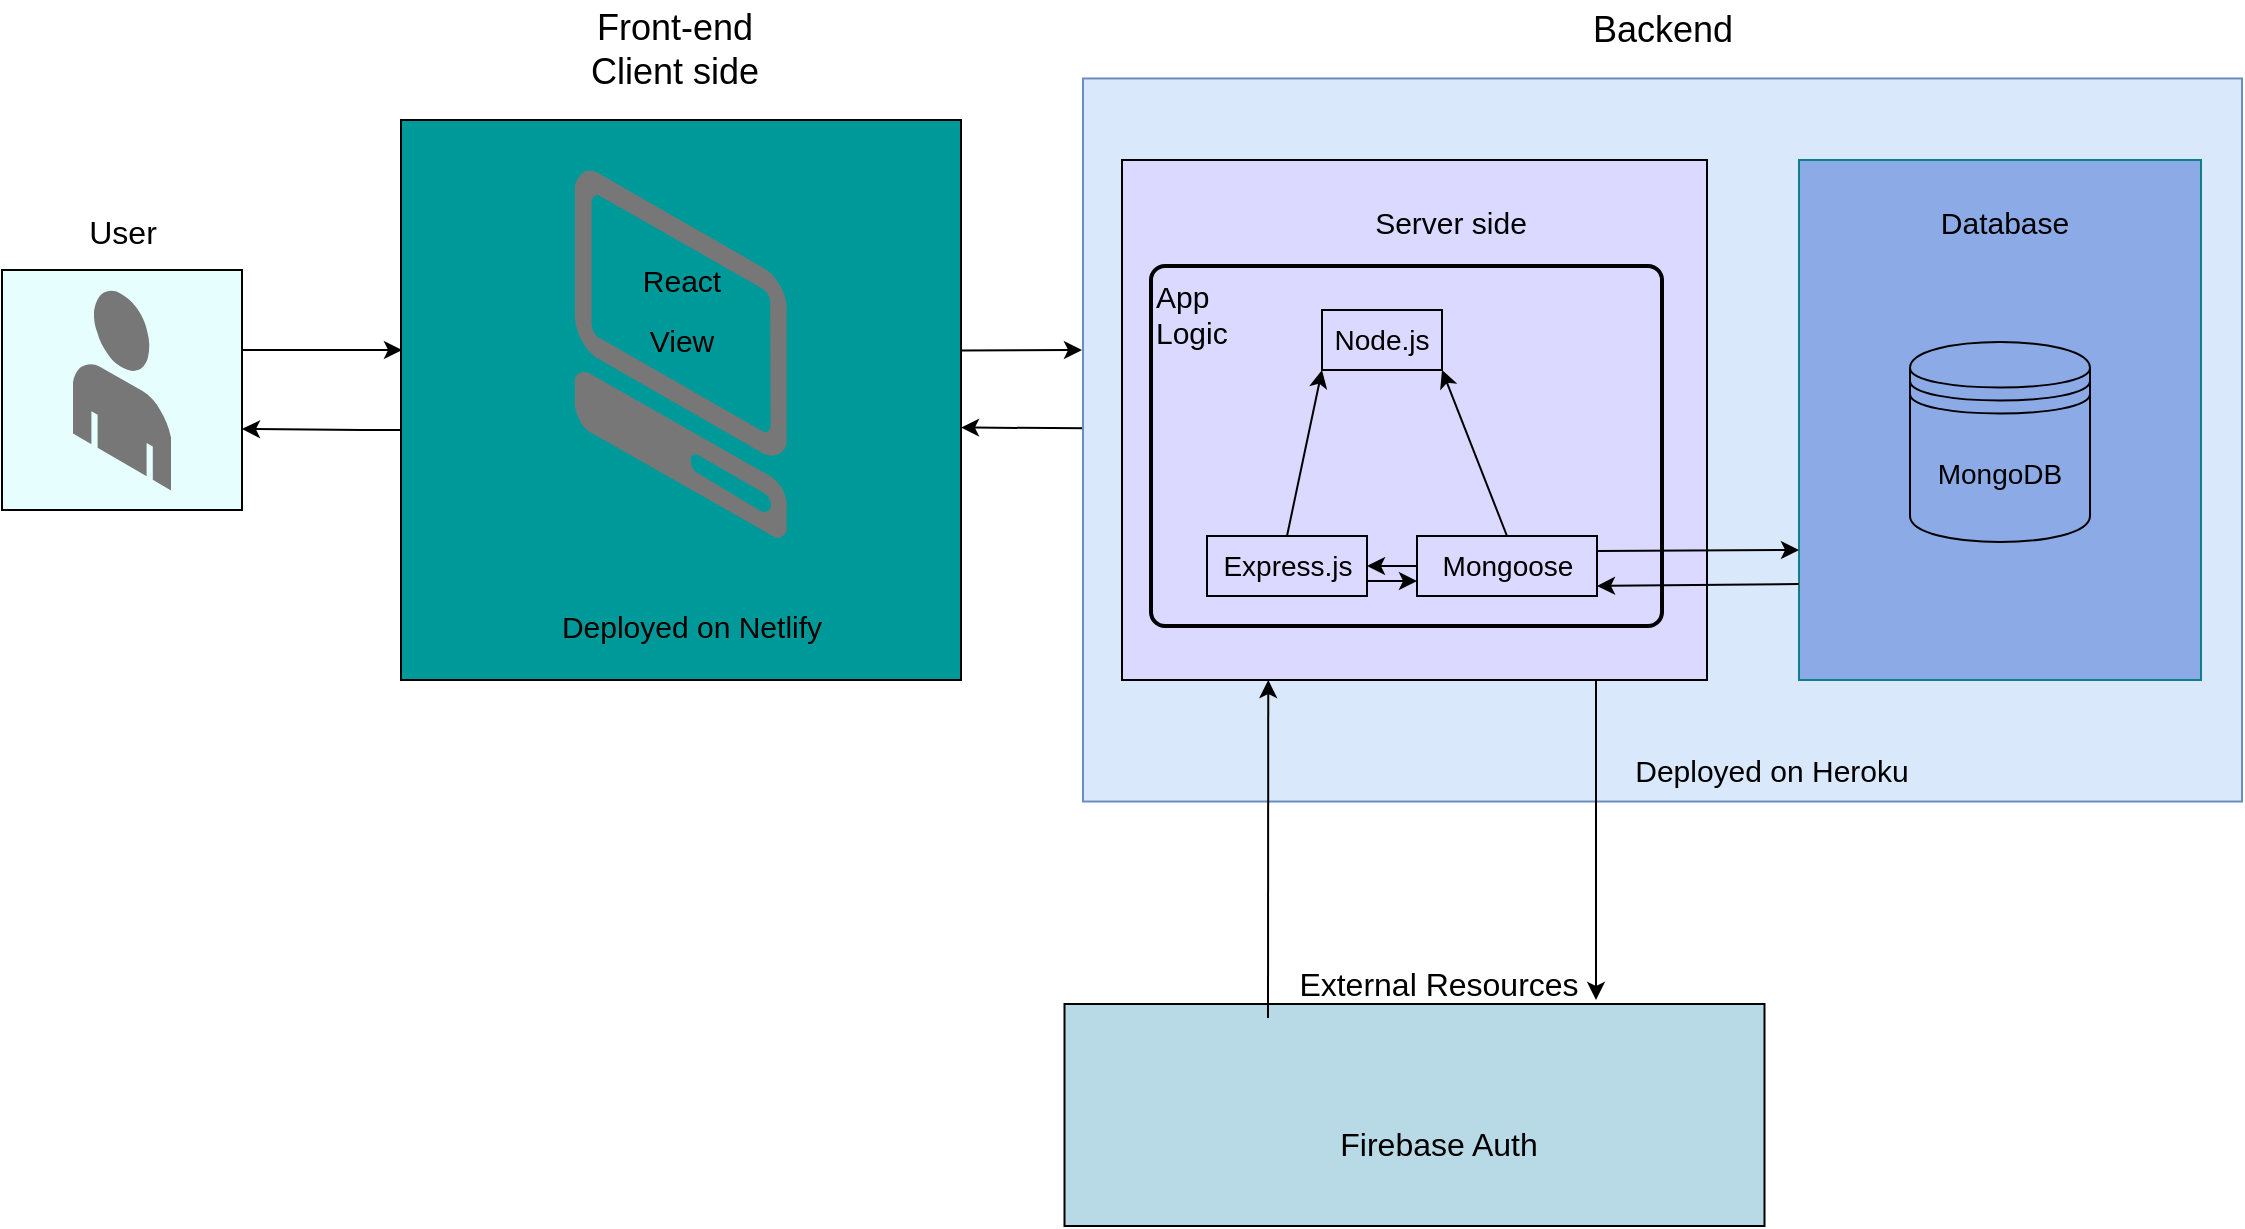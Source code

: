 <mxfile version="15.8.3" type="device"><diagram id="nQg755R2o5JSsCplqq-R" name="Page-1"><mxGraphModel dx="802" dy="821" grid="1" gridSize="10" guides="1" tooltips="1" connect="1" arrows="1" fold="1" page="1" pageScale="1" pageWidth="1169" pageHeight="827" math="0" shadow="0"><root><mxCell id="0"/><mxCell id="1" parent="0"/><mxCell id="7ZN49ttyXsNhsvp9rvuS-36" value="" style="endArrow=classic;html=1;rounded=0;" edge="1" parent="1"><mxGeometry width="50" height="50" relative="1" as="geometry"><mxPoint x="140" y="235" as="sourcePoint"/><mxPoint x="220" y="235" as="targetPoint"/></mxGeometry></mxCell><mxCell id="7ZN49ttyXsNhsvp9rvuS-37" value="User" style="text;html=1;align=center;verticalAlign=middle;resizable=0;points=[];autosize=1;strokeColor=none;fillColor=none;fontSize=16;" vertex="1" parent="1"><mxGeometry x="54.5" y="166" width="50" height="20" as="geometry"/></mxCell><mxCell id="7ZN49ttyXsNhsvp9rvuS-18" value="" style="whiteSpace=wrap;html=1;aspect=fixed;fillColor=#E6FFFE;" vertex="1" parent="1"><mxGeometry x="20" y="195" width="120" height="120" as="geometry"/></mxCell><mxCell id="7ZN49ttyXsNhsvp9rvuS-12" value="" style="verticalLabelPosition=bottom;html=1;verticalAlign=top;strokeWidth=1;align=center;outlineConnect=0;dashed=0;outlineConnect=0;shape=mxgraph.aws3d.end_user;strokeColor=none;fillColor=#777777;aspect=fixed;" vertex="1" parent="1"><mxGeometry x="55.5" y="204.77" width="49" height="100.46" as="geometry"/></mxCell><mxCell id="7ZN49ttyXsNhsvp9rvuS-44" value="Front-end&lt;br style=&quot;font-size: 18px;&quot;&gt;Client side" style="text;html=1;align=center;verticalAlign=middle;resizable=0;points=[];autosize=1;strokeColor=none;fillColor=none;fontSize=18;" vertex="1" parent="1"><mxGeometry x="306.42" y="60" width="100" height="50" as="geometry"/></mxCell><mxCell id="7ZN49ttyXsNhsvp9rvuS-41" value="" style="endArrow=classic;html=1;rounded=0;entryX=1.006;entryY=0.7;entryDx=0;entryDy=0;entryPerimeter=0;" edge="1" parent="1"><mxGeometry width="50" height="50" relative="1" as="geometry"><mxPoint x="579.5" y="274.26" as="sourcePoint"/><mxPoint x="499.5" y="273.76" as="targetPoint"/></mxGeometry></mxCell><mxCell id="7ZN49ttyXsNhsvp9rvuS-39" value="" style="endArrow=classic;html=1;rounded=0;" edge="1" parent="1"><mxGeometry width="50" height="50" relative="1" as="geometry"><mxPoint x="499.5" y="235.26" as="sourcePoint"/><mxPoint x="560" y="235" as="targetPoint"/></mxGeometry></mxCell><mxCell id="7ZN49ttyXsNhsvp9rvuS-56" value="" style="endArrow=classic;html=1;rounded=0;entryX=1.006;entryY=0.7;entryDx=0;entryDy=0;entryPerimeter=0;" edge="1" parent="1"><mxGeometry width="50" height="50" relative="1" as="geometry"><mxPoint x="220" y="275" as="sourcePoint"/><mxPoint x="140" y="274.5" as="targetPoint"/><Array as="points"><mxPoint x="200" y="275"/></Array></mxGeometry></mxCell><mxCell id="7ZN49ttyXsNhsvp9rvuS-59" value="" style="rounded=0;whiteSpace=wrap;html=1;align=left;labelBackgroundColor=none;fillColor=#B8DAE6;" vertex="1" parent="1"><mxGeometry x="551.25" y="562" width="350" height="111" as="geometry"/></mxCell><mxCell id="7ZN49ttyXsNhsvp9rvuS-62" value="External Resources" style="text;html=1;align=center;verticalAlign=middle;resizable=0;points=[];autosize=1;strokeColor=none;fillColor=none;fontSize=16;" vertex="1" parent="1"><mxGeometry x="657.5" y="542" width="160" height="20" as="geometry"/></mxCell><mxCell id="7ZN49ttyXsNhsvp9rvuS-63" value="Firebase Auth" style="text;html=1;align=center;verticalAlign=middle;resizable=0;points=[];autosize=1;strokeColor=none;fillColor=none;fontSize=16;" vertex="1" parent="1"><mxGeometry x="682.5" y="622" width="110" height="20" as="geometry"/></mxCell><mxCell id="7ZN49ttyXsNhsvp9rvuS-66" value="" style="rounded=0;whiteSpace=wrap;html=1;align=center;labelBackgroundColor=#CCE5FF;fillColor=#DAE8FC;strokeColor=#6c8ebf;" vertex="1" parent="1"><mxGeometry x="560.5" y="99.23" width="579.5" height="361.54" as="geometry"/></mxCell><mxCell id="7ZN49ttyXsNhsvp9rvuS-68" value="&lt;font style=&quot;font-size: 18px;&quot;&gt;Backend&lt;/font&gt;" style="text;html=1;align=center;verticalAlign=middle;resizable=0;points=[];autosize=1;strokeColor=none;fillColor=none;fontSize=18;" vertex="1" parent="1"><mxGeometry x="805.25" y="60" width="90" height="30" as="geometry"/></mxCell><mxCell id="7ZN49ttyXsNhsvp9rvuS-69" value="" style="rounded=0;whiteSpace=wrap;html=1;align=center;fillColor=#DBD9FF;strokeColor=default;" vertex="1" parent="1"><mxGeometry x="580" y="140" width="292.5" height="260" as="geometry"/></mxCell><mxCell id="7ZN49ttyXsNhsvp9rvuS-70" value="&lt;font style=&quot;font-size: 15px&quot;&gt;Server side&lt;/font&gt;" style="text;html=1;strokeColor=none;fillColor=none;align=center;verticalAlign=middle;whiteSpace=wrap;rounded=0;" vertex="1" parent="1"><mxGeometry x="686.5" y="156" width="115" height="30" as="geometry"/></mxCell><mxCell id="7ZN49ttyXsNhsvp9rvuS-24" value="&lt;font style=&quot;font-size: 15px&quot;&gt;App&lt;br&gt;Logic&lt;/font&gt;" style="rounded=1;whiteSpace=wrap;html=1;absoluteArcSize=1;arcSize=14;strokeWidth=2;align=left;verticalAlign=top;fillColor=#DBD9FF;" vertex="1" parent="1"><mxGeometry x="594.5" y="193" width="255.5" height="180" as="geometry"/></mxCell><mxCell id="7ZN49ttyXsNhsvp9rvuS-71" value="&lt;font style=&quot;font-size: 14px&quot;&gt;Node.js&lt;/font&gt;" style="text;html=1;strokeColor=default;fillColor=none;align=center;verticalAlign=middle;whiteSpace=wrap;rounded=0;" vertex="1" parent="1"><mxGeometry x="680" y="215" width="60" height="30" as="geometry"/></mxCell><mxCell id="7ZN49ttyXsNhsvp9rvuS-74" value="" style="rounded=0;whiteSpace=wrap;html=1;align=center;fillColor=#8CAAE6;strokeColor=#0e8088;" vertex="1" parent="1"><mxGeometry x="918.5" y="140" width="201" height="260" as="geometry"/></mxCell><mxCell id="7ZN49ttyXsNhsvp9rvuS-76" value="&lt;font style=&quot;font-size: 14px&quot;&gt;MongoDB&lt;/font&gt;" style="shape=datastore;whiteSpace=wrap;html=1;fillColor=#8CAAE6;" vertex="1" parent="1"><mxGeometry x="974" y="231" width="90" height="100" as="geometry"/></mxCell><mxCell id="7ZN49ttyXsNhsvp9rvuS-77" value="&lt;font style=&quot;font-size: 15px&quot;&gt;Database&lt;/font&gt;" style="text;html=1;strokeColor=none;fillColor=none;align=center;verticalAlign=middle;whiteSpace=wrap;rounded=0;" vertex="1" parent="1"><mxGeometry x="979" y="156" width="85" height="30" as="geometry"/></mxCell><mxCell id="7ZN49ttyXsNhsvp9rvuS-79" value="" style="endArrow=classic;html=1;rounded=0;entryX=1;entryY=1;entryDx=0;entryDy=0;exitX=0.005;exitY=0.611;exitDx=0;exitDy=0;exitPerimeter=0;" edge="1" parent="1"><mxGeometry width="50" height="50" relative="1" as="geometry"><mxPoint x="918.495" y="352.0" as="sourcePoint"/><mxPoint x="817.5" y="353" as="targetPoint"/></mxGeometry></mxCell><mxCell id="7ZN49ttyXsNhsvp9rvuS-80" value="Deployed on Heroku" style="text;html=1;strokeColor=none;fillColor=none;align=center;verticalAlign=middle;whiteSpace=wrap;rounded=0;fontSize=15;" vertex="1" parent="1"><mxGeometry x="800" y="430" width="210" height="30" as="geometry"/></mxCell><mxCell id="7ZN49ttyXsNhsvp9rvuS-81" value="" style="endArrow=classic;html=1;rounded=0;entryX=0.25;entryY=1;entryDx=0;entryDy=0;" edge="1" parent="1" target="7ZN49ttyXsNhsvp9rvuS-69"><mxGeometry width="50" height="50" relative="1" as="geometry"><mxPoint x="653" y="569" as="sourcePoint"/><mxPoint x="667.5" y="453" as="targetPoint"/></mxGeometry></mxCell><mxCell id="7ZN49ttyXsNhsvp9rvuS-82" value="" style="endArrow=classic;html=1;rounded=0;" edge="1" parent="1"><mxGeometry width="50" height="50" relative="1" as="geometry"><mxPoint x="817" y="400" as="sourcePoint"/><mxPoint x="817" y="560" as="targetPoint"/></mxGeometry></mxCell><mxCell id="7ZN49ttyXsNhsvp9rvuS-85" value="" style="endArrow=classic;html=1;rounded=0;fontSize=15;exitX=0.5;exitY=0;exitDx=0;exitDy=0;entryX=0;entryY=1;entryDx=0;entryDy=0;" edge="1" parent="1" source="7ZN49ttyXsNhsvp9rvuS-102" target="7ZN49ttyXsNhsvp9rvuS-71"><mxGeometry width="50" height="50" relative="1" as="geometry"><mxPoint x="621.94" y="328.36" as="sourcePoint"/><mxPoint x="712.5" y="243" as="targetPoint"/></mxGeometry></mxCell><mxCell id="7ZN49ttyXsNhsvp9rvuS-90" value="" style="rounded=0;whiteSpace=wrap;html=1;labelBackgroundColor=#D1E1ED;fontSize=15;strokeColor=default;fillColor=#009999;align=center;verticalAlign=top;" vertex="1" parent="1"><mxGeometry x="219.5" y="120" width="280" height="280" as="geometry"/></mxCell><mxCell id="7ZN49ttyXsNhsvp9rvuS-92" value="View" style="text;html=1;strokeColor=none;fillColor=none;align=center;verticalAlign=middle;whiteSpace=wrap;rounded=0;labelBackgroundColor=#009999;fontSize=15;" vertex="1" parent="1"><mxGeometry x="329.5" y="215" width="60" height="30" as="geometry"/></mxCell><mxCell id="7ZN49ttyXsNhsvp9rvuS-93" value="React" style="text;html=1;strokeColor=none;fillColor=none;align=center;verticalAlign=middle;whiteSpace=wrap;rounded=0;labelBackgroundColor=#009999;fontSize=15;" vertex="1" parent="1"><mxGeometry x="329.5" y="185" width="60" height="30" as="geometry"/></mxCell><mxCell id="7ZN49ttyXsNhsvp9rvuS-94" value="Deployed on Netlify" style="text;html=1;strokeColor=none;fillColor=none;align=center;verticalAlign=middle;whiteSpace=wrap;rounded=0;labelBackgroundColor=#009999;fontSize=15;" vertex="1" parent="1"><mxGeometry x="269.5" y="358" width="190" height="30" as="geometry"/></mxCell><mxCell id="7ZN49ttyXsNhsvp9rvuS-97" value="" style="verticalLabelPosition=bottom;html=1;verticalAlign=top;strokeWidth=1;align=center;outlineConnect=0;dashed=0;outlineConnect=0;shape=mxgraph.aws3d.client;aspect=fixed;strokeColor=none;fillColor=#777777;" vertex="1" parent="1"><mxGeometry x="306.42" y="145" width="106.15" height="184" as="geometry"/></mxCell><mxCell id="7ZN49ttyXsNhsvp9rvuS-103" value="" style="edgeStyle=orthogonalEdgeStyle;rounded=0;orthogonalLoop=1;jettySize=auto;html=1;fontSize=16;" edge="1" parent="1" source="7ZN49ttyXsNhsvp9rvuS-101" target="7ZN49ttyXsNhsvp9rvuS-102"><mxGeometry relative="1" as="geometry"/></mxCell><mxCell id="7ZN49ttyXsNhsvp9rvuS-101" value="&lt;font style=&quot;font-size: 14px&quot;&gt;Mongoose&lt;/font&gt;" style="text;html=1;strokeColor=default;fillColor=none;align=center;verticalAlign=middle;whiteSpace=wrap;rounded=0;" vertex="1" parent="1"><mxGeometry x="727.5" y="328" width="90" height="30" as="geometry"/></mxCell><mxCell id="7ZN49ttyXsNhsvp9rvuS-102" value="&lt;font style=&quot;font-size: 14px&quot;&gt;Express.js&lt;/font&gt;" style="text;html=1;strokeColor=default;fillColor=none;align=center;verticalAlign=middle;whiteSpace=wrap;rounded=0;" vertex="1" parent="1"><mxGeometry x="622.5" y="328" width="80" height="30" as="geometry"/></mxCell><mxCell id="7ZN49ttyXsNhsvp9rvuS-104" value="" style="endArrow=classic;html=1;rounded=0;fontSize=16;exitX=1;exitY=0.75;exitDx=0;exitDy=0;entryX=0;entryY=0.75;entryDx=0;entryDy=0;" edge="1" parent="1" source="7ZN49ttyXsNhsvp9rvuS-102" target="7ZN49ttyXsNhsvp9rvuS-101"><mxGeometry width="50" height="50" relative="1" as="geometry"><mxPoint x="830" y="490" as="sourcePoint"/><mxPoint x="880" y="440" as="targetPoint"/></mxGeometry></mxCell><mxCell id="7ZN49ttyXsNhsvp9rvuS-105" value="" style="endArrow=classic;html=1;rounded=0;fontSize=16;exitX=0.5;exitY=0;exitDx=0;exitDy=0;entryX=1;entryY=1;entryDx=0;entryDy=0;" edge="1" parent="1" source="7ZN49ttyXsNhsvp9rvuS-101" target="7ZN49ttyXsNhsvp9rvuS-71"><mxGeometry width="50" height="50" relative="1" as="geometry"><mxPoint x="480" y="540" as="sourcePoint"/><mxPoint x="530" y="490" as="targetPoint"/></mxGeometry></mxCell><mxCell id="7ZN49ttyXsNhsvp9rvuS-107" value="" style="endArrow=classic;html=1;rounded=0;fontSize=16;entryX=0;entryY=0.75;entryDx=0;entryDy=0;exitX=1;exitY=0.25;exitDx=0;exitDy=0;" edge="1" parent="1" source="7ZN49ttyXsNhsvp9rvuS-101" target="7ZN49ttyXsNhsvp9rvuS-74"><mxGeometry width="50" height="50" relative="1" as="geometry"><mxPoint x="680" y="370" as="sourcePoint"/><mxPoint x="730" y="320" as="targetPoint"/></mxGeometry></mxCell></root></mxGraphModel></diagram></mxfile>